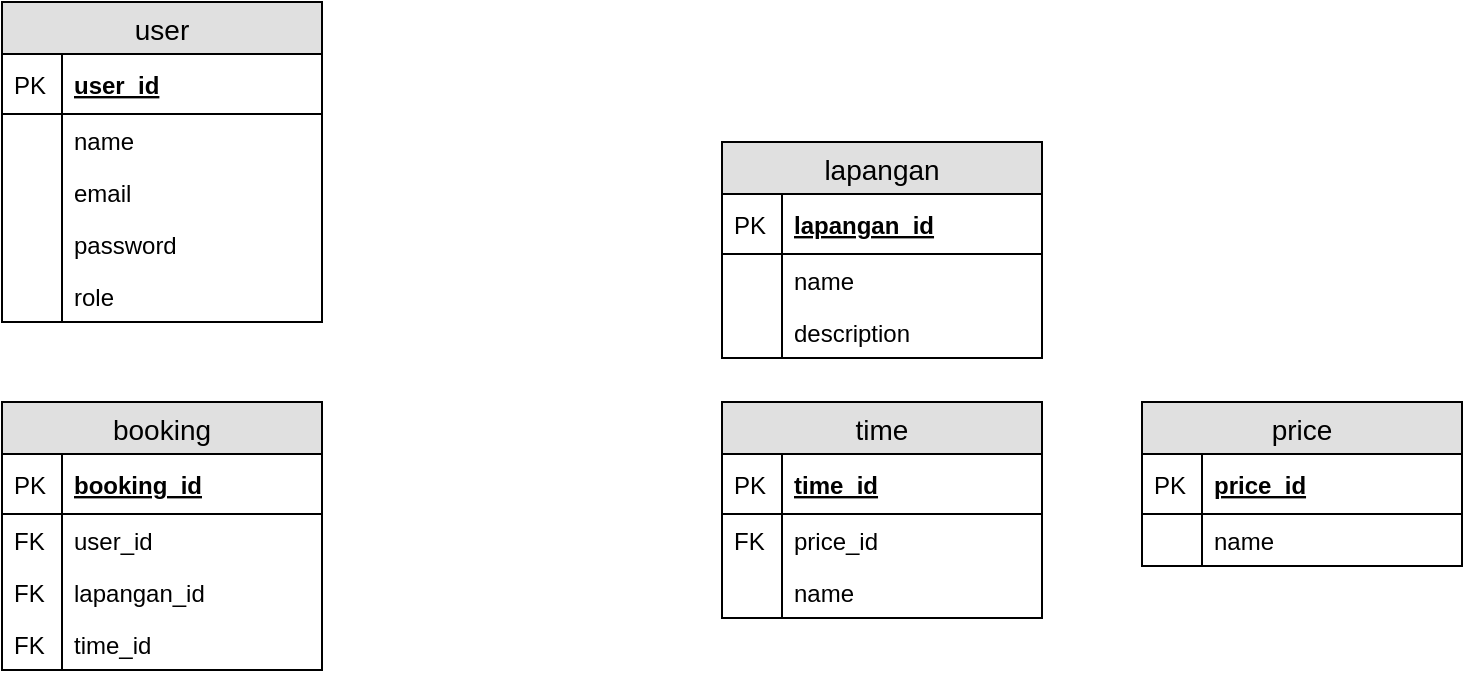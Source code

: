 <mxfile version="12.6.5" type="device" pages="3"><diagram id="pT67VP-tw25SVC1C2bxJ" name="LRD"><mxGraphModel dx="1108" dy="528" grid="1" gridSize="10" guides="1" tooltips="1" connect="1" arrows="1" fold="1" page="1" pageScale="1" pageWidth="850" pageHeight="1100" math="0" shadow="0"><root><mxCell id="0"/><mxCell id="1" parent="0"/><mxCell id="Ku6LGFip4KKlLJVfLi04-4" value="user" style="swimlane;fontStyle=0;childLayout=stackLayout;horizontal=1;startSize=26;fillColor=#e0e0e0;horizontalStack=0;resizeParent=1;resizeParentMax=0;resizeLast=0;collapsible=1;marginBottom=0;swimlaneFillColor=#ffffff;align=center;fontSize=14;" parent="1" vertex="1"><mxGeometry x="210" y="130" width="160" height="160" as="geometry"/></mxCell><mxCell id="Ku6LGFip4KKlLJVfLi04-5" value="user_id" style="shape=partialRectangle;top=0;left=0;right=0;bottom=1;align=left;verticalAlign=middle;fillColor=none;spacingLeft=34;spacingRight=4;overflow=hidden;rotatable=0;points=[[0,0.5],[1,0.5]];portConstraint=eastwest;dropTarget=0;fontStyle=5;fontSize=12;" parent="Ku6LGFip4KKlLJVfLi04-4" vertex="1"><mxGeometry y="26" width="160" height="30" as="geometry"/></mxCell><mxCell id="Ku6LGFip4KKlLJVfLi04-6" value="PK" style="shape=partialRectangle;top=0;left=0;bottom=0;fillColor=none;align=left;verticalAlign=middle;spacingLeft=4;spacingRight=4;overflow=hidden;rotatable=0;points=[];portConstraint=eastwest;part=1;fontSize=12;" parent="Ku6LGFip4KKlLJVfLi04-5" vertex="1" connectable="0"><mxGeometry width="30" height="30" as="geometry"/></mxCell><mxCell id="Ku6LGFip4KKlLJVfLi04-9" value="name" style="shape=partialRectangle;top=0;left=0;right=0;bottom=0;align=left;verticalAlign=top;fillColor=none;spacingLeft=34;spacingRight=4;overflow=hidden;rotatable=0;points=[[0,0.5],[1,0.5]];portConstraint=eastwest;dropTarget=0;fontSize=12;" parent="Ku6LGFip4KKlLJVfLi04-4" vertex="1"><mxGeometry y="56" width="160" height="26" as="geometry"/></mxCell><mxCell id="Ku6LGFip4KKlLJVfLi04-10" value="" style="shape=partialRectangle;top=0;left=0;bottom=0;fillColor=none;align=left;verticalAlign=top;spacingLeft=4;spacingRight=4;overflow=hidden;rotatable=0;points=[];portConstraint=eastwest;part=1;fontSize=12;" parent="Ku6LGFip4KKlLJVfLi04-9" vertex="1" connectable="0"><mxGeometry width="30" height="26" as="geometry"/></mxCell><mxCell id="Ku6LGFip4KKlLJVfLi04-7" value="email" style="shape=partialRectangle;top=0;left=0;right=0;bottom=0;align=left;verticalAlign=top;fillColor=none;spacingLeft=34;spacingRight=4;overflow=hidden;rotatable=0;points=[[0,0.5],[1,0.5]];portConstraint=eastwest;dropTarget=0;fontSize=12;" parent="Ku6LGFip4KKlLJVfLi04-4" vertex="1"><mxGeometry y="82" width="160" height="26" as="geometry"/></mxCell><mxCell id="Ku6LGFip4KKlLJVfLi04-8" value="" style="shape=partialRectangle;top=0;left=0;bottom=0;fillColor=none;align=left;verticalAlign=top;spacingLeft=4;spacingRight=4;overflow=hidden;rotatable=0;points=[];portConstraint=eastwest;part=1;fontSize=12;" parent="Ku6LGFip4KKlLJVfLi04-7" vertex="1" connectable="0"><mxGeometry width="30" height="26" as="geometry"/></mxCell><mxCell id="Ku6LGFip4KKlLJVfLi04-11" value="password" style="shape=partialRectangle;top=0;left=0;right=0;bottom=0;align=left;verticalAlign=top;fillColor=none;spacingLeft=34;spacingRight=4;overflow=hidden;rotatable=0;points=[[0,0.5],[1,0.5]];portConstraint=eastwest;dropTarget=0;fontSize=12;" parent="Ku6LGFip4KKlLJVfLi04-4" vertex="1"><mxGeometry y="108" width="160" height="26" as="geometry"/></mxCell><mxCell id="Ku6LGFip4KKlLJVfLi04-12" value="" style="shape=partialRectangle;top=0;left=0;bottom=0;fillColor=none;align=left;verticalAlign=top;spacingLeft=4;spacingRight=4;overflow=hidden;rotatable=0;points=[];portConstraint=eastwest;part=1;fontSize=12;" parent="Ku6LGFip4KKlLJVfLi04-11" vertex="1" connectable="0"><mxGeometry width="30" height="26" as="geometry"/></mxCell><mxCell id="Ku6LGFip4KKlLJVfLi04-22" value="role" style="shape=partialRectangle;top=0;left=0;right=0;bottom=0;align=left;verticalAlign=top;fillColor=none;spacingLeft=34;spacingRight=4;overflow=hidden;rotatable=0;points=[[0,0.5],[1,0.5]];portConstraint=eastwest;dropTarget=0;fontSize=12;" parent="Ku6LGFip4KKlLJVfLi04-4" vertex="1"><mxGeometry y="134" width="160" height="26" as="geometry"/></mxCell><mxCell id="Ku6LGFip4KKlLJVfLi04-23" value="" style="shape=partialRectangle;top=0;left=0;bottom=0;fillColor=none;align=left;verticalAlign=top;spacingLeft=4;spacingRight=4;overflow=hidden;rotatable=0;points=[];portConstraint=eastwest;part=1;fontSize=12;" parent="Ku6LGFip4KKlLJVfLi04-22" vertex="1" connectable="0"><mxGeometry width="30" height="26" as="geometry"/></mxCell><mxCell id="Ku6LGFip4KKlLJVfLi04-24" value="lapangan" style="swimlane;fontStyle=0;childLayout=stackLayout;horizontal=1;startSize=26;fillColor=#e0e0e0;horizontalStack=0;resizeParent=1;resizeParentMax=0;resizeLast=0;collapsible=1;marginBottom=0;swimlaneFillColor=#ffffff;align=center;fontSize=14;" parent="1" vertex="1"><mxGeometry x="570" y="200" width="160" height="108" as="geometry"/></mxCell><mxCell id="Ku6LGFip4KKlLJVfLi04-25" value="lapangan_id" style="shape=partialRectangle;top=0;left=0;right=0;bottom=1;align=left;verticalAlign=middle;fillColor=none;spacingLeft=34;spacingRight=4;overflow=hidden;rotatable=0;points=[[0,0.5],[1,0.5]];portConstraint=eastwest;dropTarget=0;fontStyle=5;fontSize=12;" parent="Ku6LGFip4KKlLJVfLi04-24" vertex="1"><mxGeometry y="26" width="160" height="30" as="geometry"/></mxCell><mxCell id="Ku6LGFip4KKlLJVfLi04-26" value="PK" style="shape=partialRectangle;top=0;left=0;bottom=0;fillColor=none;align=left;verticalAlign=middle;spacingLeft=4;spacingRight=4;overflow=hidden;rotatable=0;points=[];portConstraint=eastwest;part=1;fontSize=12;" parent="Ku6LGFip4KKlLJVfLi04-25" vertex="1" connectable="0"><mxGeometry width="30" height="30" as="geometry"/></mxCell><mxCell id="Ku6LGFip4KKlLJVfLi04-27" value="name" style="shape=partialRectangle;top=0;left=0;right=0;bottom=0;align=left;verticalAlign=top;fillColor=none;spacingLeft=34;spacingRight=4;overflow=hidden;rotatable=0;points=[[0,0.5],[1,0.5]];portConstraint=eastwest;dropTarget=0;fontSize=12;" parent="Ku6LGFip4KKlLJVfLi04-24" vertex="1"><mxGeometry y="56" width="160" height="26" as="geometry"/></mxCell><mxCell id="Ku6LGFip4KKlLJVfLi04-28" value="" style="shape=partialRectangle;top=0;left=0;bottom=0;fillColor=none;align=left;verticalAlign=top;spacingLeft=4;spacingRight=4;overflow=hidden;rotatable=0;points=[];portConstraint=eastwest;part=1;fontSize=12;" parent="Ku6LGFip4KKlLJVfLi04-27" vertex="1" connectable="0"><mxGeometry width="30" height="26" as="geometry"/></mxCell><mxCell id="Ku6LGFip4KKlLJVfLi04-29" value="description" style="shape=partialRectangle;top=0;left=0;right=0;bottom=0;align=left;verticalAlign=top;fillColor=none;spacingLeft=34;spacingRight=4;overflow=hidden;rotatable=0;points=[[0,0.5],[1,0.5]];portConstraint=eastwest;dropTarget=0;fontSize=12;" parent="Ku6LGFip4KKlLJVfLi04-24" vertex="1"><mxGeometry y="82" width="160" height="26" as="geometry"/></mxCell><mxCell id="Ku6LGFip4KKlLJVfLi04-30" value="" style="shape=partialRectangle;top=0;left=0;bottom=0;fillColor=none;align=left;verticalAlign=top;spacingLeft=4;spacingRight=4;overflow=hidden;rotatable=0;points=[];portConstraint=eastwest;part=1;fontSize=12;" parent="Ku6LGFip4KKlLJVfLi04-29" vertex="1" connectable="0"><mxGeometry width="30" height="26" as="geometry"/></mxCell><mxCell id="Ku6LGFip4KKlLJVfLi04-37" value="time" style="swimlane;fontStyle=0;childLayout=stackLayout;horizontal=1;startSize=26;fillColor=#e0e0e0;horizontalStack=0;resizeParent=1;resizeParentMax=0;resizeLast=0;collapsible=1;marginBottom=0;swimlaneFillColor=#ffffff;align=center;fontSize=14;" parent="1" vertex="1"><mxGeometry x="570" y="330" width="160" height="108" as="geometry"/></mxCell><mxCell id="Ku6LGFip4KKlLJVfLi04-38" value="time_id" style="shape=partialRectangle;top=0;left=0;right=0;bottom=1;align=left;verticalAlign=middle;fillColor=none;spacingLeft=34;spacingRight=4;overflow=hidden;rotatable=0;points=[[0,0.5],[1,0.5]];portConstraint=eastwest;dropTarget=0;fontStyle=5;fontSize=12;" parent="Ku6LGFip4KKlLJVfLi04-37" vertex="1"><mxGeometry y="26" width="160" height="30" as="geometry"/></mxCell><mxCell id="Ku6LGFip4KKlLJVfLi04-39" value="PK" style="shape=partialRectangle;top=0;left=0;bottom=0;fillColor=none;align=left;verticalAlign=middle;spacingLeft=4;spacingRight=4;overflow=hidden;rotatable=0;points=[];portConstraint=eastwest;part=1;fontSize=12;" parent="Ku6LGFip4KKlLJVfLi04-38" vertex="1" connectable="0"><mxGeometry width="30" height="30" as="geometry"/></mxCell><mxCell id="Ku6LGFip4KKlLJVfLi04-42" value="price_id" style="shape=partialRectangle;top=0;left=0;right=0;bottom=0;align=left;verticalAlign=top;fillColor=none;spacingLeft=34;spacingRight=4;overflow=hidden;rotatable=0;points=[[0,0.5],[1,0.5]];portConstraint=eastwest;dropTarget=0;fontSize=12;" parent="Ku6LGFip4KKlLJVfLi04-37" vertex="1"><mxGeometry y="56" width="160" height="26" as="geometry"/></mxCell><mxCell id="Ku6LGFip4KKlLJVfLi04-43" value="FK" style="shape=partialRectangle;top=0;left=0;bottom=0;fillColor=none;align=left;verticalAlign=top;spacingLeft=4;spacingRight=4;overflow=hidden;rotatable=0;points=[];portConstraint=eastwest;part=1;fontSize=12;" parent="Ku6LGFip4KKlLJVfLi04-42" vertex="1" connectable="0"><mxGeometry width="30" height="26" as="geometry"/></mxCell><mxCell id="Ku6LGFip4KKlLJVfLi04-44" value="name" style="shape=partialRectangle;top=0;left=0;right=0;bottom=0;align=left;verticalAlign=top;fillColor=none;spacingLeft=34;spacingRight=4;overflow=hidden;rotatable=0;points=[[0,0.5],[1,0.5]];portConstraint=eastwest;dropTarget=0;fontSize=12;" parent="Ku6LGFip4KKlLJVfLi04-37" vertex="1"><mxGeometry y="82" width="160" height="26" as="geometry"/></mxCell><mxCell id="Ku6LGFip4KKlLJVfLi04-45" value="" style="shape=partialRectangle;top=0;left=0;bottom=0;fillColor=none;align=left;verticalAlign=top;spacingLeft=4;spacingRight=4;overflow=hidden;rotatable=0;points=[];portConstraint=eastwest;part=1;fontSize=12;" parent="Ku6LGFip4KKlLJVfLi04-44" vertex="1" connectable="0"><mxGeometry width="30" height="26" as="geometry"/></mxCell><mxCell id="v9DBDxm-RLJUtMmOoJMo-2" value="booking" style="swimlane;fontStyle=0;childLayout=stackLayout;horizontal=1;startSize=26;fillColor=#e0e0e0;horizontalStack=0;resizeParent=1;resizeParentMax=0;resizeLast=0;collapsible=1;marginBottom=0;swimlaneFillColor=#ffffff;align=center;fontSize=14;" parent="1" vertex="1"><mxGeometry x="210" y="330" width="160" height="134" as="geometry"/></mxCell><mxCell id="v9DBDxm-RLJUtMmOoJMo-3" value="booking_id" style="shape=partialRectangle;top=0;left=0;right=0;bottom=1;align=left;verticalAlign=middle;fillColor=none;spacingLeft=34;spacingRight=4;overflow=hidden;rotatable=0;points=[[0,0.5],[1,0.5]];portConstraint=eastwest;dropTarget=0;fontStyle=5;fontSize=12;" parent="v9DBDxm-RLJUtMmOoJMo-2" vertex="1"><mxGeometry y="26" width="160" height="30" as="geometry"/></mxCell><mxCell id="v9DBDxm-RLJUtMmOoJMo-4" value="PK" style="shape=partialRectangle;top=0;left=0;bottom=0;fillColor=none;align=left;verticalAlign=middle;spacingLeft=4;spacingRight=4;overflow=hidden;rotatable=0;points=[];portConstraint=eastwest;part=1;fontSize=12;" parent="v9DBDxm-RLJUtMmOoJMo-3" vertex="1" connectable="0"><mxGeometry width="30" height="30" as="geometry"/></mxCell><mxCell id="zghX5kwwjeeeprelhB46-16" value="user_id" style="shape=partialRectangle;top=0;left=0;right=0;bottom=0;align=left;verticalAlign=top;fillColor=none;spacingLeft=34;spacingRight=4;overflow=hidden;rotatable=0;points=[[0,0.5],[1,0.5]];portConstraint=eastwest;dropTarget=0;fontSize=12;" parent="v9DBDxm-RLJUtMmOoJMo-2" vertex="1"><mxGeometry y="56" width="160" height="26" as="geometry"/></mxCell><mxCell id="zghX5kwwjeeeprelhB46-17" value="FK" style="shape=partialRectangle;top=0;left=0;bottom=0;fillColor=none;align=left;verticalAlign=top;spacingLeft=4;spacingRight=4;overflow=hidden;rotatable=0;points=[];portConstraint=eastwest;part=1;fontSize=12;" parent="zghX5kwwjeeeprelhB46-16" vertex="1" connectable="0"><mxGeometry width="30" height="26" as="geometry"/></mxCell><mxCell id="v9DBDxm-RLJUtMmOoJMo-7" value="lapangan_id" style="shape=partialRectangle;top=0;left=0;right=0;bottom=0;align=left;verticalAlign=top;fillColor=none;spacingLeft=34;spacingRight=4;overflow=hidden;rotatable=0;points=[[0,0.5],[1,0.5]];portConstraint=eastwest;dropTarget=0;fontSize=12;" parent="v9DBDxm-RLJUtMmOoJMo-2" vertex="1"><mxGeometry y="82" width="160" height="26" as="geometry"/></mxCell><mxCell id="v9DBDxm-RLJUtMmOoJMo-8" value="FK" style="shape=partialRectangle;top=0;left=0;bottom=0;fillColor=none;align=left;verticalAlign=top;spacingLeft=4;spacingRight=4;overflow=hidden;rotatable=0;points=[];portConstraint=eastwest;part=1;fontSize=12;" parent="v9DBDxm-RLJUtMmOoJMo-7" vertex="1" connectable="0"><mxGeometry width="30" height="26" as="geometry"/></mxCell><mxCell id="v9DBDxm-RLJUtMmOoJMo-9" value="time_id" style="shape=partialRectangle;top=0;left=0;right=0;bottom=0;align=left;verticalAlign=top;fillColor=none;spacingLeft=34;spacingRight=4;overflow=hidden;rotatable=0;points=[[0,0.5],[1,0.5]];portConstraint=eastwest;dropTarget=0;fontSize=12;" parent="v9DBDxm-RLJUtMmOoJMo-2" vertex="1"><mxGeometry y="108" width="160" height="26" as="geometry"/></mxCell><mxCell id="v9DBDxm-RLJUtMmOoJMo-10" value="FK" style="shape=partialRectangle;top=0;left=0;bottom=0;fillColor=none;align=left;verticalAlign=top;spacingLeft=4;spacingRight=4;overflow=hidden;rotatable=0;points=[];portConstraint=eastwest;part=1;fontSize=12;" parent="v9DBDxm-RLJUtMmOoJMo-9" vertex="1" connectable="0"><mxGeometry width="30" height="26" as="geometry"/></mxCell><mxCell id="zghX5kwwjeeeprelhB46-2" value="price" style="swimlane;fontStyle=0;childLayout=stackLayout;horizontal=1;startSize=26;fillColor=#e0e0e0;horizontalStack=0;resizeParent=1;resizeParentMax=0;resizeLast=0;collapsible=1;marginBottom=0;swimlaneFillColor=#ffffff;align=center;fontSize=14;" parent="1" vertex="1"><mxGeometry x="780" y="330" width="160" height="82" as="geometry"/></mxCell><mxCell id="zghX5kwwjeeeprelhB46-3" value="price_id" style="shape=partialRectangle;top=0;left=0;right=0;bottom=1;align=left;verticalAlign=middle;fillColor=none;spacingLeft=34;spacingRight=4;overflow=hidden;rotatable=0;points=[[0,0.5],[1,0.5]];portConstraint=eastwest;dropTarget=0;fontStyle=5;fontSize=12;" parent="zghX5kwwjeeeprelhB46-2" vertex="1"><mxGeometry y="26" width="160" height="30" as="geometry"/></mxCell><mxCell id="zghX5kwwjeeeprelhB46-4" value="PK" style="shape=partialRectangle;top=0;left=0;bottom=0;fillColor=none;align=left;verticalAlign=middle;spacingLeft=4;spacingRight=4;overflow=hidden;rotatable=0;points=[];portConstraint=eastwest;part=1;fontSize=12;" parent="zghX5kwwjeeeprelhB46-3" vertex="1" connectable="0"><mxGeometry width="30" height="30" as="geometry"/></mxCell><mxCell id="zghX5kwwjeeeprelhB46-5" value="name" style="shape=partialRectangle;top=0;left=0;right=0;bottom=0;align=left;verticalAlign=top;fillColor=none;spacingLeft=34;spacingRight=4;overflow=hidden;rotatable=0;points=[[0,0.5],[1,0.5]];portConstraint=eastwest;dropTarget=0;fontSize=12;" parent="zghX5kwwjeeeprelhB46-2" vertex="1"><mxGeometry y="56" width="160" height="26" as="geometry"/></mxCell><mxCell id="zghX5kwwjeeeprelhB46-6" value="" style="shape=partialRectangle;top=0;left=0;bottom=0;fillColor=none;align=left;verticalAlign=top;spacingLeft=4;spacingRight=4;overflow=hidden;rotatable=0;points=[];portConstraint=eastwest;part=1;fontSize=12;" parent="zghX5kwwjeeeprelhB46-5" vertex="1" connectable="0"><mxGeometry width="30" height="26" as="geometry"/></mxCell></root></mxGraphModel></diagram><diagram id="bneR8LT-ffDt_Huxe_P0" name="ERD"><mxGraphModel dx="1108" dy="528" grid="1" gridSize="10" guides="1" tooltips="1" connect="1" arrows="1" fold="1" page="1" pageScale="1" pageWidth="850" pageHeight="1100" math="0" shadow="0"><root><mxCell id="Gm4nOhzuIAZl4MWZx5OO-0"/><mxCell id="Gm4nOhzuIAZl4MWZx5OO-1" parent="Gm4nOhzuIAZl4MWZx5OO-0"/></root></mxGraphModel></diagram><diagram id="zu82-Yjdn78zeWOVZf6g" name="Use Case"><mxGraphModel dx="1108" dy="528" grid="1" gridSize="10" guides="1" tooltips="1" connect="1" arrows="1" fold="1" page="1" pageScale="1" pageWidth="850" pageHeight="1100" math="0" shadow="0"><root><mxCell id="4-8JemCpEw2BwEYtq6CT-0"/><mxCell id="4-8JemCpEw2BwEYtq6CT-1" parent="4-8JemCpEw2BwEYtq6CT-0"/><mxCell id="O9Ml5CmLKd4hzUX9mTAl-1" value="" style="whiteSpace=wrap;html=1;aspect=fixed;" vertex="1" parent="4-8JemCpEw2BwEYtq6CT-1"><mxGeometry x="140" y="70" width="400" height="400" as="geometry"/></mxCell><mxCell id="O9Ml5CmLKd4hzUX9mTAl-2" value="Sistem Reservasi Lapangan UYI Futsal" style="text;html=1;strokeColor=none;fillColor=none;align=center;verticalAlign=middle;whiteSpace=wrap;rounded=0;" vertex="1" parent="4-8JemCpEw2BwEYtq6CT-1"><mxGeometry x="215" y="80" width="280" height="20" as="geometry"/></mxCell><mxCell id="O9Ml5CmLKd4hzUX9mTAl-5" value="Pengguna" style="shape=umlActor;verticalLabelPosition=bottom;labelBackgroundColor=#ffffff;verticalAlign=top;html=1;outlineConnect=0;" vertex="1" parent="4-8JemCpEw2BwEYtq6CT-1"><mxGeometry x="70" y="190" width="30" height="60" as="geometry"/></mxCell><mxCell id="O9Ml5CmLKd4hzUX9mTAl-10" value="Admin" style="shape=umlActor;verticalLabelPosition=bottom;labelBackgroundColor=#ffffff;verticalAlign=top;html=1;outlineConnect=0;" vertex="1" parent="4-8JemCpEw2BwEYtq6CT-1"><mxGeometry x="580" y="190" width="30" height="60" as="geometry"/></mxCell><mxCell id="O9Ml5CmLKd4hzUX9mTAl-11" value="Login" style="ellipse;whiteSpace=wrap;html=1;" vertex="1" parent="4-8JemCpEw2BwEYtq6CT-1"><mxGeometry x="322.5" y="230" width="65" height="40" as="geometry"/></mxCell><mxCell id="O9Ml5CmLKd4hzUX9mTAl-16" value="Register" style="ellipse;whiteSpace=wrap;html=1;" vertex="1" parent="4-8JemCpEw2BwEYtq6CT-1"><mxGeometry x="180" y="130" width="65" height="40" as="geometry"/></mxCell><mxCell id="O9Ml5CmLKd4hzUX9mTAl-20" value="Melihat data lapangan" style="ellipse;whiteSpace=wrap;html=1;" vertex="1" parent="4-8JemCpEw2BwEYtq6CT-1"><mxGeometry x="180" y="180" width="100" height="40" as="geometry"/></mxCell><mxCell id="O9Ml5CmLKd4hzUX9mTAl-21" value="Membooking lapangan" style="ellipse;whiteSpace=wrap;html=1;" vertex="1" parent="4-8JemCpEw2BwEYtq6CT-1"><mxGeometry x="180" y="270" width="100" height="40" as="geometry"/></mxCell><mxCell id="O9Ml5CmLKd4hzUX9mTAl-25" value="" style="endArrow=classic;html=1;exitX=0.5;exitY=0.5;exitDx=0;exitDy=0;exitPerimeter=0;entryX=0;entryY=0.5;entryDx=0;entryDy=0;" edge="1" parent="4-8JemCpEw2BwEYtq6CT-1" source="O9Ml5CmLKd4hzUX9mTAl-5" target="O9Ml5CmLKd4hzUX9mTAl-11"><mxGeometry width="50" height="50" relative="1" as="geometry"><mxPoint x="-10" y="340" as="sourcePoint"/><mxPoint x="40" y="290" as="targetPoint"/></mxGeometry></mxCell><mxCell id="O9Ml5CmLKd4hzUX9mTAl-26" value="" style="endArrow=classic;html=1;exitX=0.5;exitY=0.5;exitDx=0;exitDy=0;exitPerimeter=0;entryX=0;entryY=0.5;entryDx=0;entryDy=0;" edge="1" parent="4-8JemCpEw2BwEYtq6CT-1" source="O9Ml5CmLKd4hzUX9mTAl-5" target="O9Ml5CmLKd4hzUX9mTAl-16"><mxGeometry width="50" height="50" relative="1" as="geometry"><mxPoint x="95" y="230" as="sourcePoint"/><mxPoint x="332.5" y="150" as="targetPoint"/></mxGeometry></mxCell><mxCell id="O9Ml5CmLKd4hzUX9mTAl-27" value="" style="endArrow=classic;html=1;exitX=0.5;exitY=0.5;exitDx=0;exitDy=0;exitPerimeter=0;entryX=0;entryY=0.5;entryDx=0;entryDy=0;" edge="1" parent="4-8JemCpEw2BwEYtq6CT-1" source="O9Ml5CmLKd4hzUX9mTAl-5" target="O9Ml5CmLKd4hzUX9mTAl-20"><mxGeometry width="50" height="50" relative="1" as="geometry"><mxPoint x="95" y="230" as="sourcePoint"/><mxPoint x="190" y="230" as="targetPoint"/></mxGeometry></mxCell><mxCell id="O9Ml5CmLKd4hzUX9mTAl-28" value="" style="endArrow=classic;html=1;exitX=0.5;exitY=0.5;exitDx=0;exitDy=0;exitPerimeter=0;entryX=0;entryY=0.5;entryDx=0;entryDy=0;" edge="1" parent="4-8JemCpEw2BwEYtq6CT-1" source="O9Ml5CmLKd4hzUX9mTAl-5" target="O9Ml5CmLKd4hzUX9mTAl-21"><mxGeometry width="50" height="50" relative="1" as="geometry"><mxPoint x="95" y="230" as="sourcePoint"/><mxPoint x="190" y="280" as="targetPoint"/></mxGeometry></mxCell><mxCell id="O9Ml5CmLKd4hzUX9mTAl-29" value="" style="endArrow=classic;html=1;exitX=0.5;exitY=0.5;exitDx=0;exitDy=0;exitPerimeter=0;entryX=1;entryY=0.5;entryDx=0;entryDy=0;" edge="1" parent="4-8JemCpEw2BwEYtq6CT-1" source="O9Ml5CmLKd4hzUX9mTAl-10" target="O9Ml5CmLKd4hzUX9mTAl-11"><mxGeometry width="50" height="50" relative="1" as="geometry"><mxPoint x="95" y="230" as="sourcePoint"/><mxPoint x="190" y="300" as="targetPoint"/></mxGeometry></mxCell><mxCell id="O9Ml5CmLKd4hzUX9mTAl-30" value="Mengelola data lapangan" style="ellipse;whiteSpace=wrap;html=1;" vertex="1" parent="4-8JemCpEw2BwEYtq6CT-1"><mxGeometry x="410" y="140" width="100" height="40" as="geometry"/></mxCell><mxCell id="O9Ml5CmLKd4hzUX9mTAl-31" value="" style="endArrow=classic;html=1;exitX=0.5;exitY=0.5;exitDx=0;exitDy=0;exitPerimeter=0;entryX=1;entryY=0.5;entryDx=0;entryDy=0;" edge="1" parent="4-8JemCpEw2BwEYtq6CT-1" source="O9Ml5CmLKd4hzUX9mTAl-10" target="O9Ml5CmLKd4hzUX9mTAl-30"><mxGeometry width="50" height="50" relative="1" as="geometry"><mxPoint x="605" y="230" as="sourcePoint"/><mxPoint x="397.5" y="250" as="targetPoint"/></mxGeometry></mxCell><mxCell id="O9Ml5CmLKd4hzUX9mTAl-32" value="Mengelola data booking" style="ellipse;whiteSpace=wrap;html=1;" vertex="1" parent="4-8JemCpEw2BwEYtq6CT-1"><mxGeometry x="410" y="187" width="100" height="40" as="geometry"/></mxCell><mxCell id="O9Ml5CmLKd4hzUX9mTAl-33" value="" style="endArrow=classic;html=1;exitX=0.5;exitY=0.5;exitDx=0;exitDy=0;exitPerimeter=0;entryX=1;entryY=0.5;entryDx=0;entryDy=0;" edge="1" parent="4-8JemCpEw2BwEYtq6CT-1" source="O9Ml5CmLKd4hzUX9mTAl-10" target="O9Ml5CmLKd4hzUX9mTAl-32"><mxGeometry width="50" height="50" relative="1" as="geometry"><mxPoint x="605" y="230" as="sourcePoint"/><mxPoint x="520" y="170" as="targetPoint"/></mxGeometry></mxCell><mxCell id="O9Ml5CmLKd4hzUX9mTAl-34" value="Mengelola point" style="ellipse;whiteSpace=wrap;html=1;" vertex="1" parent="4-8JemCpEw2BwEYtq6CT-1"><mxGeometry x="410" y="270" width="100" height="40" as="geometry"/></mxCell><mxCell id="O9Ml5CmLKd4hzUX9mTAl-35" value="" style="endArrow=classic;html=1;exitX=0.5;exitY=0.5;exitDx=0;exitDy=0;exitPerimeter=0;entryX=1;entryY=0.5;entryDx=0;entryDy=0;" edge="1" parent="4-8JemCpEw2BwEYtq6CT-1" source="O9Ml5CmLKd4hzUX9mTAl-10" target="O9Ml5CmLKd4hzUX9mTAl-34"><mxGeometry width="50" height="50" relative="1" as="geometry"><mxPoint x="605" y="230" as="sourcePoint"/><mxPoint x="520" y="214" as="targetPoint"/></mxGeometry></mxCell><mxCell id="O9Ml5CmLKd4hzUX9mTAl-39" value="Melihat point" style="ellipse;whiteSpace=wrap;html=1;" vertex="1" parent="4-8JemCpEw2BwEYtq6CT-1"><mxGeometry x="180" y="318" width="100" height="40" as="geometry"/></mxCell><mxCell id="O9Ml5CmLKd4hzUX9mTAl-40" value="" style="endArrow=classic;html=1;exitX=0.5;exitY=0.5;exitDx=0;exitDy=0;exitPerimeter=0;entryX=0;entryY=0.5;entryDx=0;entryDy=0;" edge="1" parent="4-8JemCpEw2BwEYtq6CT-1" source="O9Ml5CmLKd4hzUX9mTAl-5" target="O9Ml5CmLKd4hzUX9mTAl-39"><mxGeometry width="50" height="50" relative="1" as="geometry"><mxPoint x="95" y="230" as="sourcePoint"/><mxPoint x="190" y="300" as="targetPoint"/></mxGeometry></mxCell></root></mxGraphModel></diagram></mxfile>